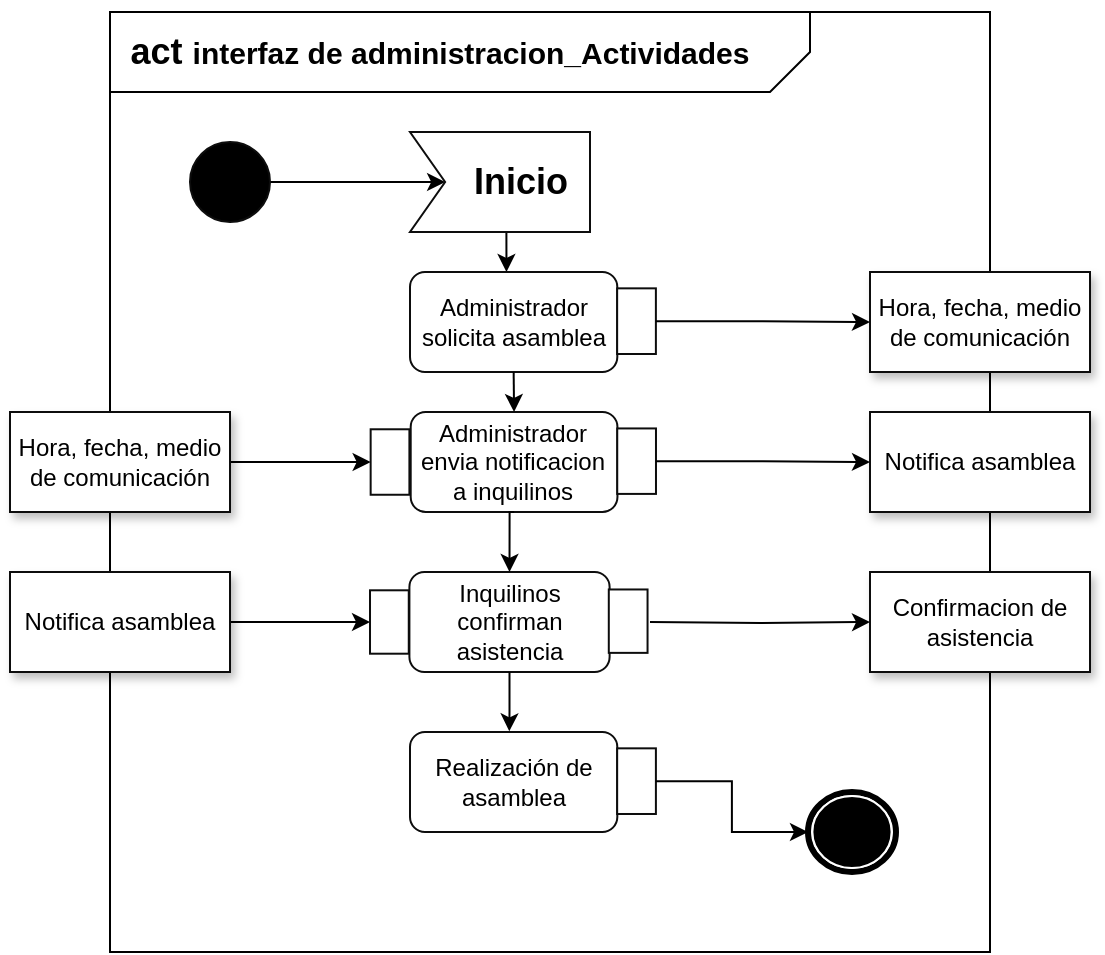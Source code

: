 <mxfile version="13.7.1" type="github">
  <diagram id="Ox0HX99h4_NLodM2yg5e" name="Page-1">
    <mxGraphModel dx="1857" dy="490" grid="1" gridSize="10" guides="1" tooltips="1" connect="1" arrows="1" fold="1" page="1" pageScale="1" pageWidth="827" pageHeight="1169" math="0" shadow="0">
      <root>
        <mxCell id="0" />
        <mxCell id="1" parent="0" />
        <mxCell id="MIDrqxdRuolQN3XNTHgx-1" value="" style="rounded=0;whiteSpace=wrap;html=1;" parent="1" vertex="1">
          <mxGeometry x="20" y="20" width="440" height="470" as="geometry" />
        </mxCell>
        <mxCell id="MIDrqxdRuolQN3XNTHgx-9" value="" style="verticalLabelPosition=bottom;verticalAlign=top;html=1;shape=card;whiteSpace=wrap;size=20;arcSize=12;rotation=-180;" parent="1" vertex="1">
          <mxGeometry x="20" y="20" width="350" height="40" as="geometry" />
        </mxCell>
        <mxCell id="MIDrqxdRuolQN3XNTHgx-10" value="&lt;h2&gt;act&lt;b&gt;&amp;nbsp;&lt;/b&gt;&lt;span style=&quot;font-size: 15px ; text-align: left&quot;&gt;interfaz de administracion_Actividades&lt;/span&gt;&lt;/h2&gt;" style="text;html=1;strokeColor=none;fillColor=none;align=center;verticalAlign=middle;whiteSpace=wrap;rounded=0;" parent="1" vertex="1">
          <mxGeometry x="20" y="30" width="330" height="20" as="geometry" />
        </mxCell>
        <mxCell id="MIDrqxdRuolQN3XNTHgx-12" value="" style="shape=mxgraph.bpmn.shape;html=1;verticalLabelPosition=bottom;labelBackgroundColor=#ffffff;verticalAlign=top;align=center;perimeter=ellipsePerimeter;outlineConnect=0;outline=end;symbol=terminate;" parent="1" vertex="1">
          <mxGeometry x="369" y="410" width="44" height="40" as="geometry" />
        </mxCell>
        <mxCell id="MIDrqxdRuolQN3XNTHgx-17" style="edgeStyle=orthogonalEdgeStyle;rounded=0;orthogonalLoop=1;jettySize=auto;html=1;entryX=0;entryY=0.5;entryDx=17.57;entryDy=0;entryPerimeter=0;" parent="1" source="MIDrqxdRuolQN3XNTHgx-14" target="MIDrqxdRuolQN3XNTHgx-16" edge="1">
          <mxGeometry relative="1" as="geometry">
            <mxPoint x="190" y="105" as="targetPoint" />
          </mxGeometry>
        </mxCell>
        <mxCell id="MIDrqxdRuolQN3XNTHgx-14" value="" style="ellipse;html=1;verticalLabelPosition=bottom;labelBackgroundColor=#ffffff;verticalAlign=top;fillColor=#000000;strokeColor=#0D0D0D;" parent="1" vertex="1">
          <mxGeometry x="60" y="85" width="40" height="40" as="geometry" />
        </mxCell>
        <mxCell id="MIDrqxdRuolQN3XNTHgx-53" style="edgeStyle=orthogonalEdgeStyle;rounded=0;orthogonalLoop=1;jettySize=auto;html=1;exitX=0;exitY=0;exitDx=45;exitDy=50;exitPerimeter=0;entryX=0.434;entryY=0;entryDx=0;entryDy=0;entryPerimeter=0;" parent="1" edge="1">
          <mxGeometry relative="1" as="geometry">
            <mxPoint x="223" y="130" as="sourcePoint" />
            <mxPoint x="218.236" y="150" as="targetPoint" />
          </mxGeometry>
        </mxCell>
        <mxCell id="MIDrqxdRuolQN3XNTHgx-16" value="&lt;h3&gt;&lt;b&gt;&lt;font style=&quot;font-size: 18px&quot;&gt;&amp;nbsp; &amp;nbsp; Inicio&lt;/font&gt;&lt;/b&gt;&lt;/h3&gt;" style="html=1;shadow=0;dashed=0;align=center;verticalAlign=middle;shape=mxgraph.arrows2.arrow;dy=0;dx=0;notch=17.57;strokeColor=#0D0D0D;" parent="1" vertex="1">
          <mxGeometry x="170" y="80" width="90" height="50" as="geometry" />
        </mxCell>
        <mxCell id="MIDrqxdRuolQN3XNTHgx-23" value="" style="group" parent="1" vertex="1" connectable="0">
          <mxGeometry x="170" y="150" width="130" height="50" as="geometry" />
        </mxCell>
        <mxCell id="MIDrqxdRuolQN3XNTHgx-19" value="Administrador solicita asamblea" style="rounded=1;whiteSpace=wrap;html=1;strokeColor=#0D0D0D;fillColor=#FFFFFF;" parent="MIDrqxdRuolQN3XNTHgx-23" vertex="1">
          <mxGeometry width="103.654" height="50" as="geometry" />
        </mxCell>
        <mxCell id="MIDrqxdRuolQN3XNTHgx-22" value="" style="rounded=0;whiteSpace=wrap;html=1;strokeColor=#0D0D0D;fillColor=#FFFFFF;rotation=-90;" parent="MIDrqxdRuolQN3XNTHgx-23" vertex="1">
          <mxGeometry x="96.848" y="14.9" width="32.824" height="19.375" as="geometry" />
        </mxCell>
        <mxCell id="MIDrqxdRuolQN3XNTHgx-30" value="" style="group" parent="1" vertex="1" connectable="0">
          <mxGeometry x="150" y="220" width="150" height="50" as="geometry" />
        </mxCell>
        <mxCell id="MIDrqxdRuolQN3XNTHgx-24" value="" style="group" parent="MIDrqxdRuolQN3XNTHgx-30" vertex="1" connectable="0">
          <mxGeometry x="20.352" width="129.648" height="50" as="geometry" />
        </mxCell>
        <mxCell id="MIDrqxdRuolQN3XNTHgx-25" value="Administrador envia notificacion a inquilinos" style="rounded=1;whiteSpace=wrap;html=1;strokeColor=#0D0D0D;fillColor=#FFFFFF;" parent="MIDrqxdRuolQN3XNTHgx-24" vertex="1">
          <mxGeometry width="103.374" height="50" as="geometry" />
        </mxCell>
        <mxCell id="MIDrqxdRuolQN3XNTHgx-26" value="" style="rounded=0;whiteSpace=wrap;html=1;strokeColor=#0D0D0D;fillColor=#FFFFFF;rotation=-90;" parent="MIDrqxdRuolQN3XNTHgx-24" vertex="1">
          <mxGeometry x="96.586" y="14.9" width="32.735" height="19.375" as="geometry" />
        </mxCell>
        <mxCell id="MIDrqxdRuolQN3XNTHgx-27" value="" style="rounded=0;whiteSpace=wrap;html=1;strokeColor=#0D0D0D;fillColor=#FFFFFF;rotation=-90;" parent="MIDrqxdRuolQN3XNTHgx-30" vertex="1">
          <mxGeometry x="-6.353" y="15.317" width="32.735" height="19.375" as="geometry" />
        </mxCell>
        <mxCell id="MIDrqxdRuolQN3XNTHgx-32" value="Hora, fecha, medio de comunicación" style="rounded=0;whiteSpace=wrap;html=1;strokeColor=#0D0D0D;fillColor=#FFFFFF;shadow=1;" parent="1" vertex="1">
          <mxGeometry x="400" y="150" width="110" height="50" as="geometry" />
        </mxCell>
        <mxCell id="MIDrqxdRuolQN3XNTHgx-34" value="Notifica asamblea" style="rounded=0;whiteSpace=wrap;html=1;strokeColor=#0D0D0D;fillColor=#FFFFFF;shadow=1;" parent="1" vertex="1">
          <mxGeometry x="400" y="220" width="110" height="50" as="geometry" />
        </mxCell>
        <mxCell id="MIDrqxdRuolQN3XNTHgx-51" style="edgeStyle=orthogonalEdgeStyle;rounded=0;orthogonalLoop=1;jettySize=auto;html=1;exitX=1;exitY=0.5;exitDx=0;exitDy=0;entryX=0.5;entryY=0;entryDx=0;entryDy=0;" parent="1" source="MIDrqxdRuolQN3XNTHgx-35" target="MIDrqxdRuolQN3XNTHgx-40" edge="1">
          <mxGeometry relative="1" as="geometry" />
        </mxCell>
        <mxCell id="MIDrqxdRuolQN3XNTHgx-35" value="Notifica asamblea" style="rounded=0;whiteSpace=wrap;html=1;strokeColor=#0D0D0D;fillColor=#FFFFFF;shadow=1;" parent="1" vertex="1">
          <mxGeometry x="-30" y="300" width="110" height="50" as="geometry" />
        </mxCell>
        <mxCell id="MIDrqxdRuolQN3XNTHgx-36" value="" style="group" parent="1" vertex="1" connectable="0">
          <mxGeometry x="150" y="300" width="145.25" height="50" as="geometry" />
        </mxCell>
        <mxCell id="MIDrqxdRuolQN3XNTHgx-37" value="" style="group" parent="MIDrqxdRuolQN3XNTHgx-36" vertex="1" connectable="0">
          <mxGeometry x="19.707" width="125.543" height="50" as="geometry" />
        </mxCell>
        <mxCell id="MIDrqxdRuolQN3XNTHgx-38" value="Inquilinos confirman asistencia" style="rounded=1;whiteSpace=wrap;html=1;strokeColor=#0D0D0D;fillColor=#FFFFFF;" parent="MIDrqxdRuolQN3XNTHgx-37" vertex="1">
          <mxGeometry width="100.101" height="50" as="geometry" />
        </mxCell>
        <mxCell id="MIDrqxdRuolQN3XNTHgx-39" value="" style="rounded=0;whiteSpace=wrap;html=1;strokeColor=#0D0D0D;fillColor=#FFFFFF;rotation=-90;" parent="MIDrqxdRuolQN3XNTHgx-37" vertex="1">
          <mxGeometry x="93.527" y="14.9" width="31.698" height="19.375" as="geometry" />
        </mxCell>
        <mxCell id="MIDrqxdRuolQN3XNTHgx-40" value="" style="rounded=0;whiteSpace=wrap;html=1;strokeColor=#0D0D0D;fillColor=#FFFFFF;rotation=-90;" parent="MIDrqxdRuolQN3XNTHgx-36" vertex="1">
          <mxGeometry x="-6.152" y="15.317" width="31.698" height="19.375" as="geometry" />
        </mxCell>
        <mxCell id="MIDrqxdRuolQN3XNTHgx-48" style="edgeStyle=orthogonalEdgeStyle;rounded=0;orthogonalLoop=1;jettySize=auto;html=1;exitX=1;exitY=0.5;exitDx=0;exitDy=0;" parent="1" source="MIDrqxdRuolQN3XNTHgx-41" target="MIDrqxdRuolQN3XNTHgx-27" edge="1">
          <mxGeometry relative="1" as="geometry" />
        </mxCell>
        <mxCell id="MIDrqxdRuolQN3XNTHgx-41" value="Hora, fecha, medio de comunicación" style="rounded=0;whiteSpace=wrap;html=1;strokeColor=#0D0D0D;fillColor=#FFFFFF;shadow=1;" parent="1" vertex="1">
          <mxGeometry x="-30" y="220" width="110" height="50" as="geometry" />
        </mxCell>
        <mxCell id="MIDrqxdRuolQN3XNTHgx-42" value="Confirmacion de asistencia" style="rounded=0;whiteSpace=wrap;html=1;strokeColor=#0D0D0D;fillColor=#FFFFFF;shadow=1;" parent="1" vertex="1">
          <mxGeometry x="400" y="300" width="110" height="50" as="geometry" />
        </mxCell>
        <mxCell id="MIDrqxdRuolQN3XNTHgx-43" value="" style="group" parent="1" vertex="1" connectable="0">
          <mxGeometry x="170" y="380" width="130" height="50" as="geometry" />
        </mxCell>
        <mxCell id="MIDrqxdRuolQN3XNTHgx-44" value="Realización de asamblea" style="rounded=1;whiteSpace=wrap;html=1;strokeColor=#0D0D0D;fillColor=#FFFFFF;" parent="MIDrqxdRuolQN3XNTHgx-43" vertex="1">
          <mxGeometry width="103.654" height="50" as="geometry" />
        </mxCell>
        <mxCell id="MIDrqxdRuolQN3XNTHgx-45" value="" style="rounded=0;whiteSpace=wrap;html=1;strokeColor=#0D0D0D;fillColor=#FFFFFF;rotation=-90;" parent="MIDrqxdRuolQN3XNTHgx-43" vertex="1">
          <mxGeometry x="96.848" y="14.9" width="32.824" height="19.375" as="geometry" />
        </mxCell>
        <mxCell id="MIDrqxdRuolQN3XNTHgx-49" style="edgeStyle=orthogonalEdgeStyle;rounded=0;orthogonalLoop=1;jettySize=auto;html=1;exitX=0.5;exitY=1;exitDx=0;exitDy=0;entryX=0;entryY=0.5;entryDx=0;entryDy=0;" parent="1" source="MIDrqxdRuolQN3XNTHgx-26" target="MIDrqxdRuolQN3XNTHgx-34" edge="1">
          <mxGeometry relative="1" as="geometry" />
        </mxCell>
        <mxCell id="MIDrqxdRuolQN3XNTHgx-50" style="edgeStyle=orthogonalEdgeStyle;rounded=0;orthogonalLoop=1;jettySize=auto;html=1;exitX=0.5;exitY=1;exitDx=0;exitDy=0;entryX=0;entryY=0.5;entryDx=0;entryDy=0;" parent="1" source="MIDrqxdRuolQN3XNTHgx-22" target="MIDrqxdRuolQN3XNTHgx-32" edge="1">
          <mxGeometry relative="1" as="geometry" />
        </mxCell>
        <mxCell id="MIDrqxdRuolQN3XNTHgx-52" style="edgeStyle=orthogonalEdgeStyle;rounded=0;orthogonalLoop=1;jettySize=auto;html=1;entryX=0;entryY=0.5;entryDx=0;entryDy=0;" parent="1" target="MIDrqxdRuolQN3XNTHgx-42" edge="1">
          <mxGeometry relative="1" as="geometry">
            <mxPoint x="290" y="325" as="sourcePoint" />
          </mxGeometry>
        </mxCell>
        <mxCell id="MIDrqxdRuolQN3XNTHgx-55" style="edgeStyle=orthogonalEdgeStyle;rounded=0;orthogonalLoop=1;jettySize=auto;html=1;exitX=0.5;exitY=1;exitDx=0;exitDy=0;entryX=0.5;entryY=0;entryDx=0;entryDy=0;" parent="1" source="MIDrqxdRuolQN3XNTHgx-19" target="MIDrqxdRuolQN3XNTHgx-25" edge="1">
          <mxGeometry relative="1" as="geometry" />
        </mxCell>
        <mxCell id="MIDrqxdRuolQN3XNTHgx-56" style="edgeStyle=orthogonalEdgeStyle;rounded=0;orthogonalLoop=1;jettySize=auto;html=1;exitX=0.5;exitY=1;exitDx=0;exitDy=0;entryX=0.5;entryY=0;entryDx=0;entryDy=0;" parent="1" source="MIDrqxdRuolQN3XNTHgx-25" target="MIDrqxdRuolQN3XNTHgx-38" edge="1">
          <mxGeometry relative="1" as="geometry" />
        </mxCell>
        <mxCell id="MIDrqxdRuolQN3XNTHgx-60" style="edgeStyle=orthogonalEdgeStyle;rounded=0;orthogonalLoop=1;jettySize=auto;html=1;entryX=0.479;entryY=-0.007;entryDx=0;entryDy=0;entryPerimeter=0;" parent="1" source="MIDrqxdRuolQN3XNTHgx-38" target="MIDrqxdRuolQN3XNTHgx-44" edge="1">
          <mxGeometry relative="1" as="geometry" />
        </mxCell>
        <mxCell id="MIDrqxdRuolQN3XNTHgx-61" style="edgeStyle=orthogonalEdgeStyle;rounded=0;orthogonalLoop=1;jettySize=auto;html=1;exitX=0.5;exitY=1;exitDx=0;exitDy=0;entryX=0;entryY=0.5;entryDx=0;entryDy=0;" parent="1" source="MIDrqxdRuolQN3XNTHgx-45" target="MIDrqxdRuolQN3XNTHgx-12" edge="1">
          <mxGeometry relative="1" as="geometry" />
        </mxCell>
      </root>
    </mxGraphModel>
  </diagram>
</mxfile>
